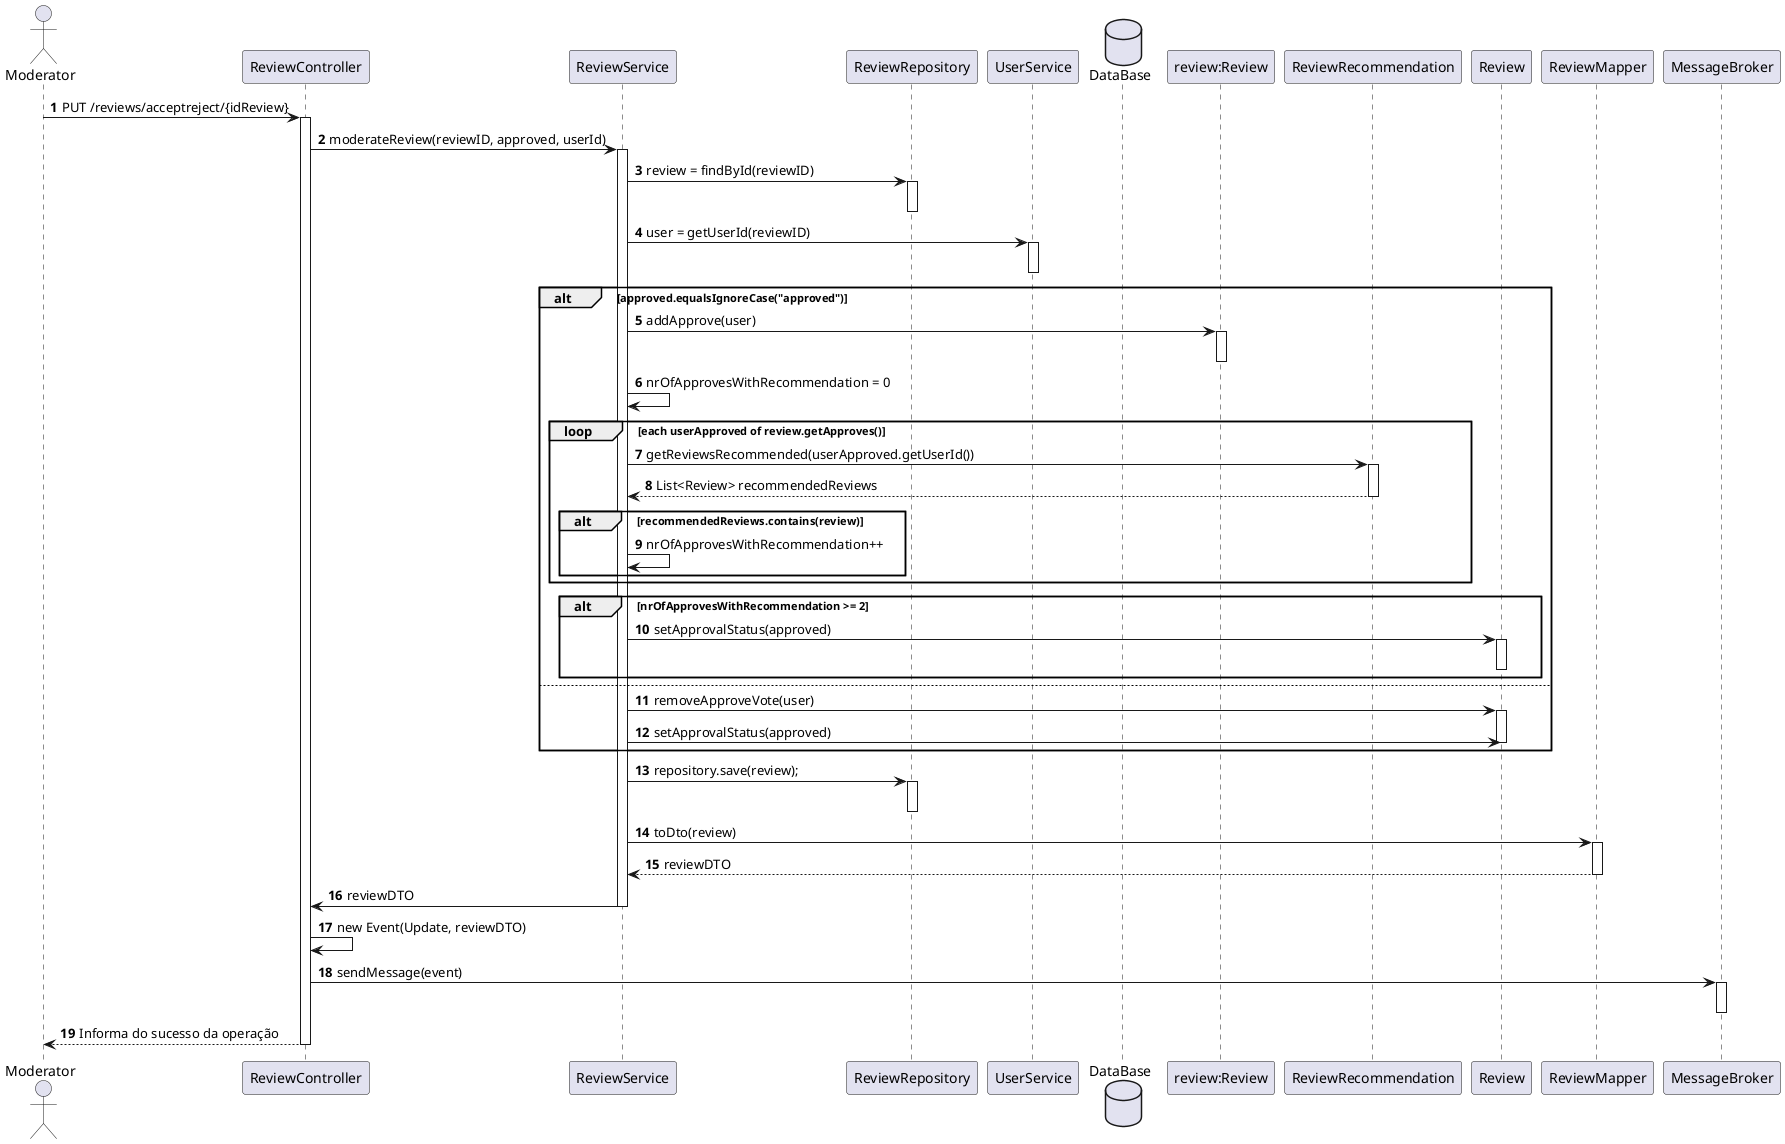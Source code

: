 @startuml

autonumber

actor Moderator as USR
participant ReviewController as CTRL
participant ReviewService as SRV
participant ReviewRepository as REPO
participant UserService as REPO_USER
database DataBase as DB

USR -> CTRL: PUT /reviews/acceptreject/{idReview}
activate CTRL
CTRL -> SRV: moderateReview(reviewID, approved, userId)
activate SRV
SRV-> REPO: review = findById(reviewID)
activate REPO
deactivate REPO
SRV-> REPO_USER: user = getUserId(reviewID)
activate REPO_USER
deactivate REPO_USER
alt approved.equalsIgnoreCase("approved")
    SRV -> "review:Review": addApprove(user)
    activate "review:Review"
    deactivate "review:Review"
    SRV -> SRV: nrOfApprovesWithRecommendation = 0
    loop each userApproved of review.getApproves()
        SRV -> ReviewRecommendation: getReviewsRecommended(userApproved.getUserId())
        activate ReviewRecommendation
        ReviewRecommendation --> SRV: List<Review> recommendedReviews
        deactivate ReviewRecommendation
        alt recommendedReviews.contains(review)
            SRV -> SRV: nrOfApprovesWithRecommendation++
        end
    end
    alt nrOfApprovesWithRecommendation >= 2
        SRV->Review: setApprovalStatus(approved)
        activate Review
        deactivate Review
    end
else
SRV -> Review: removeApproveVote(user)
activate Review
SRV->Review: setApprovalStatus(approved)
deactivate Review
end
SRV -> REPO: repository.save(review);
activate REPO
deactivate REPO
SRV -> ReviewMapper: toDto(review)
activate ReviewMapper
ReviewMapper --> SRV: reviewDTO
deactivate ReviewMapper
SRV->CTRL: reviewDTO
deactivate SRV
CTRL -> CTRL: new Event(Update, reviewDTO)
CTRL -> MessageBroker: sendMessage(event)
activate MessageBroker
deactivate MessageBroker
CTRL --> USR : Informa do sucesso da operação
deactivate CTRL
 @enduml